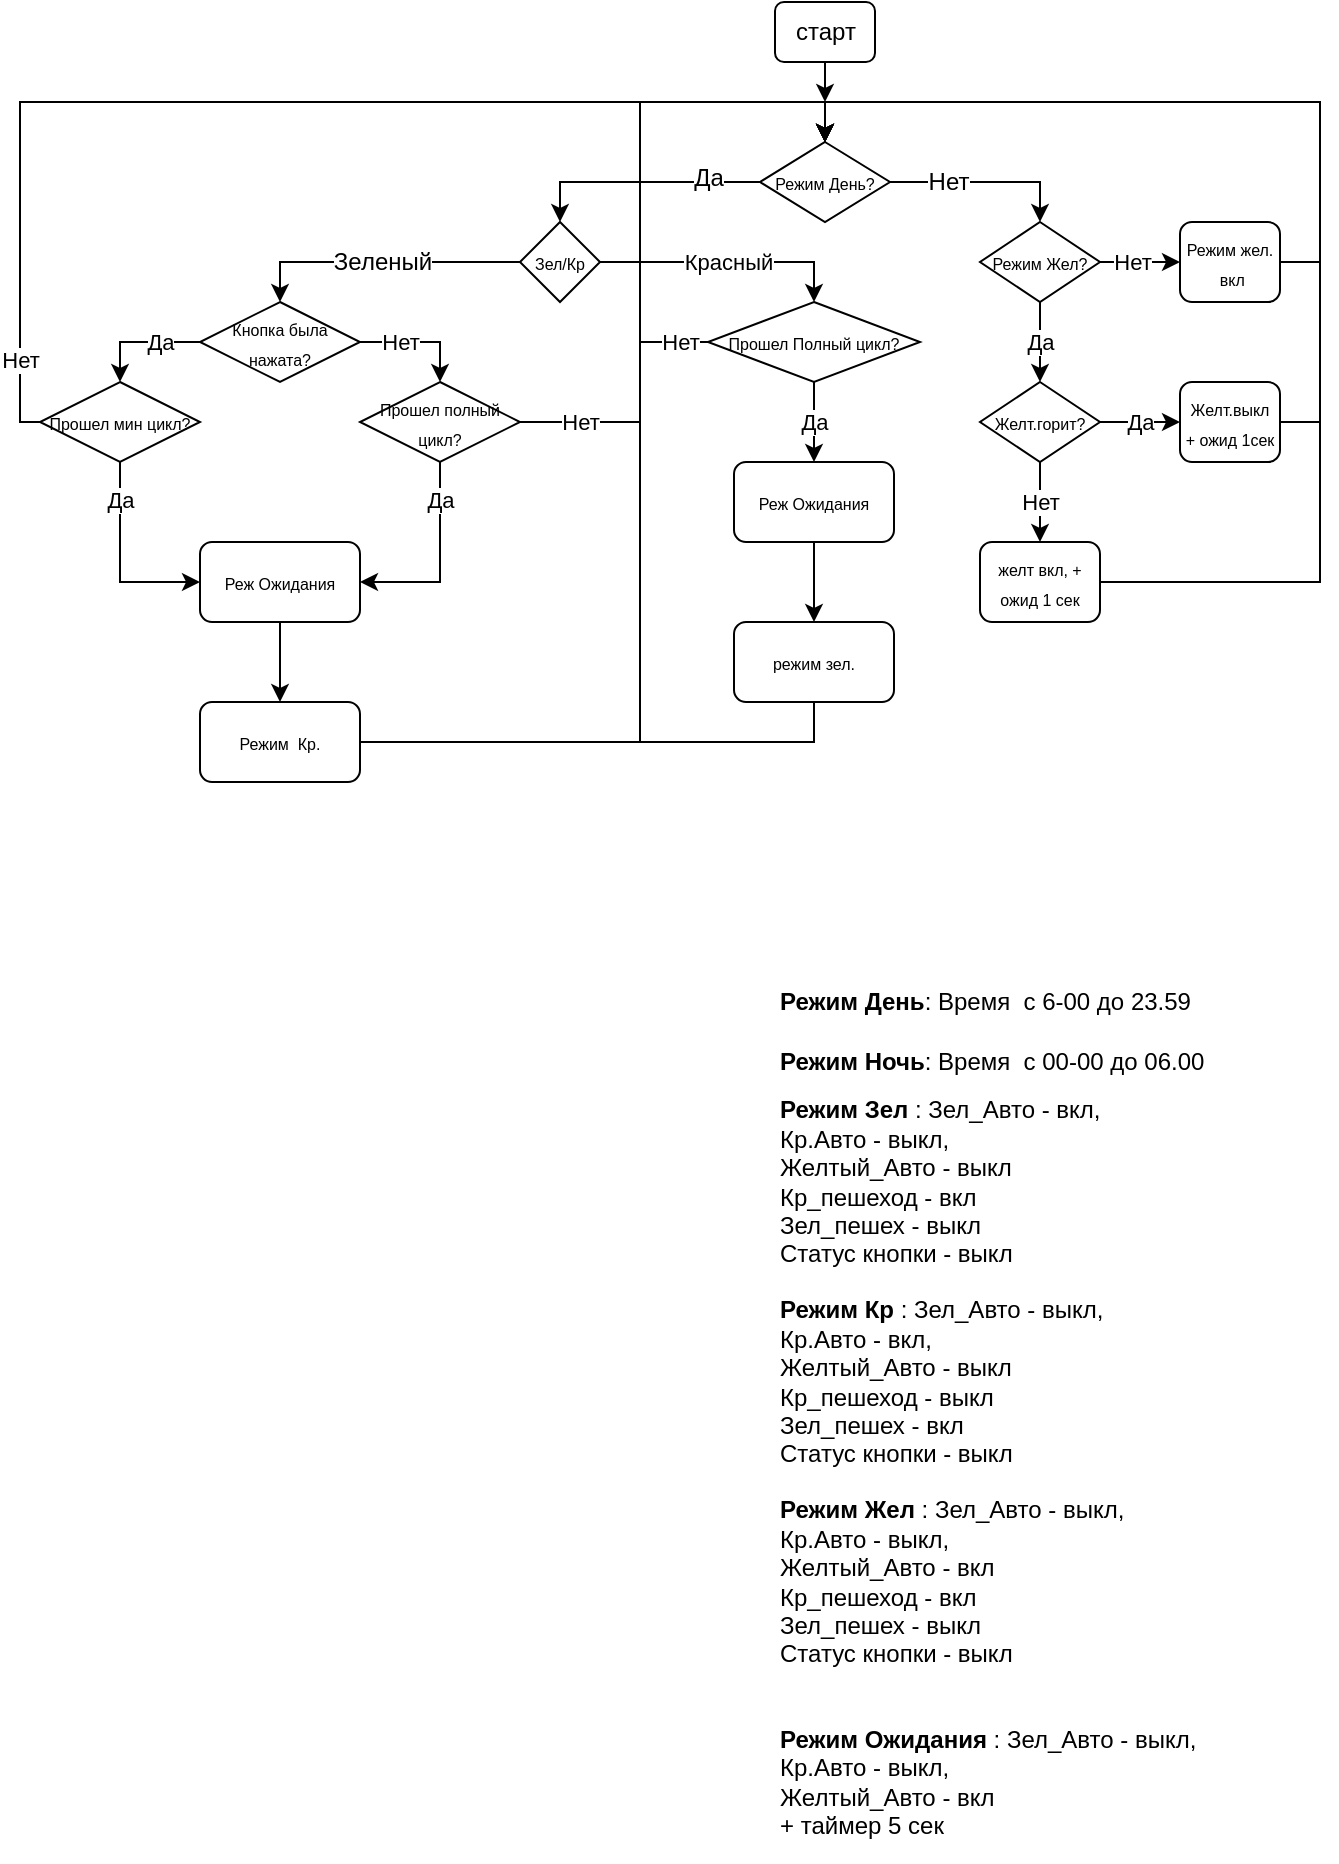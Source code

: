 <mxfile version="12.8.1" type="github">
  <diagram id="C5RBs43oDa-KdzZeNtuy" name="Page-1">
    <mxGraphModel dx="1422" dy="791" grid="1" gridSize="10" guides="1" tooltips="1" connect="1" arrows="1" fold="1" page="1" pageScale="1" pageWidth="827" pageHeight="1169" math="0" shadow="0">
      <root>
        <mxCell id="WIyWlLk6GJQsqaUBKTNV-0" />
        <mxCell id="WIyWlLk6GJQsqaUBKTNV-1" parent="WIyWlLk6GJQsqaUBKTNV-0" />
        <mxCell id="rEajUYFTMneR_Y6B__0Q-16" style="edgeStyle=orthogonalEdgeStyle;rounded=0;orthogonalLoop=1;jettySize=auto;html=1;exitX=0.5;exitY=1;exitDx=0;exitDy=0;" parent="WIyWlLk6GJQsqaUBKTNV-1" source="P0694vPBtb4spo2mvvnL-0" edge="1">
          <mxGeometry relative="1" as="geometry">
            <mxPoint x="472.5" y="60" as="targetPoint" />
          </mxGeometry>
        </mxCell>
        <mxCell id="P0694vPBtb4spo2mvvnL-0" value="старт" style="rounded=1;whiteSpace=wrap;html=1;" parent="WIyWlLk6GJQsqaUBKTNV-1" vertex="1">
          <mxGeometry x="447.5" y="10" width="50" height="30" as="geometry" />
        </mxCell>
        <mxCell id="P0694vPBtb4spo2mvvnL-17" style="edgeStyle=orthogonalEdgeStyle;rounded=0;orthogonalLoop=1;jettySize=auto;html=1;exitX=0;exitY=0.5;exitDx=0;exitDy=0;entryX=0.5;entryY=0;entryDx=0;entryDy=0;" parent="WIyWlLk6GJQsqaUBKTNV-1" source="P0694vPBtb4spo2mvvnL-2" target="P0694vPBtb4spo2mvvnL-3" edge="1">
          <mxGeometry relative="1" as="geometry" />
        </mxCell>
        <mxCell id="rEajUYFTMneR_Y6B__0Q-6" style="edgeStyle=orthogonalEdgeStyle;rounded=0;orthogonalLoop=1;jettySize=auto;html=1;exitX=1;exitY=0.5;exitDx=0;exitDy=0;entryX=0.5;entryY=0;entryDx=0;entryDy=0;" parent="WIyWlLk6GJQsqaUBKTNV-1" source="P0694vPBtb4spo2mvvnL-2" target="rEajUYFTMneR_Y6B__0Q-0" edge="1">
          <mxGeometry relative="1" as="geometry" />
        </mxCell>
        <mxCell id="rEajUYFTMneR_Y6B__0Q-34" value="Нет&lt;br&gt;" style="text;html=1;align=center;verticalAlign=middle;resizable=0;points=[];labelBackgroundColor=#ffffff;" parent="rEajUYFTMneR_Y6B__0Q-6" vertex="1" connectable="0">
          <mxGeometry x="-0.386" y="-1" relative="1" as="geometry">
            <mxPoint y="-1" as="offset" />
          </mxGeometry>
        </mxCell>
        <mxCell id="P0694vPBtb4spo2mvvnL-2" value="&lt;font style=&quot;font-size: 8px&quot;&gt;Режим День?&lt;/font&gt;" style="rhombus;whiteSpace=wrap;html=1;" parent="WIyWlLk6GJQsqaUBKTNV-1" vertex="1">
          <mxGeometry x="440" y="80" width="65" height="40" as="geometry" />
        </mxCell>
        <mxCell id="P0694vPBtb4spo2mvvnL-10" style="edgeStyle=orthogonalEdgeStyle;rounded=0;orthogonalLoop=1;jettySize=auto;html=1;exitX=0;exitY=0.5;exitDx=0;exitDy=0;entryX=0.5;entryY=0;entryDx=0;entryDy=0;" parent="WIyWlLk6GJQsqaUBKTNV-1" source="P0694vPBtb4spo2mvvnL-3" target="P0694vPBtb4spo2mvvnL-5" edge="1">
          <mxGeometry relative="1" as="geometry">
            <mxPoint x="200" y="139.765" as="targetPoint" />
          </mxGeometry>
        </mxCell>
        <mxCell id="rEajUYFTMneR_Y6B__0Q-35" value="Зеленый" style="text;html=1;align=center;verticalAlign=middle;resizable=0;points=[];labelBackgroundColor=#ffffff;" parent="P0694vPBtb4spo2mvvnL-10" vertex="1" connectable="0">
          <mxGeometry x="-0.012" relative="1" as="geometry">
            <mxPoint as="offset" />
          </mxGeometry>
        </mxCell>
        <mxCell id="P0694vPBtb4spo2mvvnL-20" value="Красный&lt;br&gt;" style="edgeStyle=orthogonalEdgeStyle;rounded=0;orthogonalLoop=1;jettySize=auto;html=1;exitX=1;exitY=0.5;exitDx=0;exitDy=0;entryX=0.5;entryY=0;entryDx=0;entryDy=0;" parent="WIyWlLk6GJQsqaUBKTNV-1" source="P0694vPBtb4spo2mvvnL-3" target="P0694vPBtb4spo2mvvnL-19" edge="1">
          <mxGeometry relative="1" as="geometry" />
        </mxCell>
        <mxCell id="P0694vPBtb4spo2mvvnL-3" value="&lt;font style=&quot;font-size: 8px&quot;&gt;Зел/Кр&lt;/font&gt;" style="rhombus;whiteSpace=wrap;html=1;" parent="WIyWlLk6GJQsqaUBKTNV-1" vertex="1">
          <mxGeometry x="320" y="120" width="40" height="40" as="geometry" />
        </mxCell>
        <mxCell id="P0694vPBtb4spo2mvvnL-11" value="Да&lt;br&gt;" style="edgeStyle=orthogonalEdgeStyle;rounded=0;orthogonalLoop=1;jettySize=auto;html=1;exitX=0;exitY=0.5;exitDx=0;exitDy=0;entryX=0.5;entryY=0;entryDx=0;entryDy=0;" parent="WIyWlLk6GJQsqaUBKTNV-1" source="P0694vPBtb4spo2mvvnL-5" target="P0694vPBtb4spo2mvvnL-6" edge="1">
          <mxGeometry x="-0.333" relative="1" as="geometry">
            <mxPoint x="120" y="179.765" as="targetPoint" />
            <mxPoint as="offset" />
          </mxGeometry>
        </mxCell>
        <mxCell id="P0694vPBtb4spo2mvvnL-12" value="Нет" style="edgeStyle=orthogonalEdgeStyle;rounded=0;orthogonalLoop=1;jettySize=auto;html=1;exitX=1;exitY=0.5;exitDx=0;exitDy=0;entryX=0.5;entryY=0;entryDx=0;entryDy=0;" parent="WIyWlLk6GJQsqaUBKTNV-1" source="P0694vPBtb4spo2mvvnL-5" target="P0694vPBtb4spo2mvvnL-8" edge="1">
          <mxGeometry x="-0.333" relative="1" as="geometry">
            <mxPoint x="280.0" y="179.765" as="targetPoint" />
            <Array as="points">
              <mxPoint x="280" y="180" />
            </Array>
            <mxPoint as="offset" />
          </mxGeometry>
        </mxCell>
        <mxCell id="P0694vPBtb4spo2mvvnL-5" value="&lt;font style=&quot;font-size: 8px&quot;&gt;Кнопка была нажата?&lt;/font&gt;" style="rhombus;whiteSpace=wrap;html=1;" parent="WIyWlLk6GJQsqaUBKTNV-1" vertex="1">
          <mxGeometry x="160" y="160" width="80" height="40" as="geometry" />
        </mxCell>
        <mxCell id="P0694vPBtb4spo2mvvnL-15" value="Нет" style="edgeStyle=orthogonalEdgeStyle;rounded=0;orthogonalLoop=1;jettySize=auto;html=1;exitX=0;exitY=0.5;exitDx=0;exitDy=0;entryX=0.5;entryY=0;entryDx=0;entryDy=0;" parent="WIyWlLk6GJQsqaUBKTNV-1" source="P0694vPBtb4spo2mvvnL-6" target="P0694vPBtb4spo2mvvnL-2" edge="1">
          <mxGeometry x="-0.86" relative="1" as="geometry">
            <mxPoint x="60" y="57.647" as="targetPoint" />
            <Array as="points">
              <mxPoint x="70" y="220" />
              <mxPoint x="70" y="60" />
              <mxPoint x="473" y="60" />
            </Array>
            <mxPoint as="offset" />
          </mxGeometry>
        </mxCell>
        <mxCell id="P0694vPBtb4spo2mvvnL-6" value="&lt;font style=&quot;font-size: 8px&quot;&gt;Прошел мин цикл?&lt;/font&gt;" style="rhombus;whiteSpace=wrap;html=1;" parent="WIyWlLk6GJQsqaUBKTNV-1" vertex="1">
          <mxGeometry x="80" y="200" width="80" height="40" as="geometry" />
        </mxCell>
        <mxCell id="rEajUYFTMneR_Y6B__0Q-29" style="edgeStyle=orthogonalEdgeStyle;rounded=0;orthogonalLoop=1;jettySize=auto;html=1;exitX=1;exitY=0.5;exitDx=0;exitDy=0;entryX=0.5;entryY=0;entryDx=0;entryDy=0;" parent="WIyWlLk6GJQsqaUBKTNV-1" source="P0694vPBtb4spo2mvvnL-7" target="P0694vPBtb4spo2mvvnL-2" edge="1">
          <mxGeometry relative="1" as="geometry">
            <Array as="points">
              <mxPoint x="380" y="380" />
              <mxPoint x="380" y="60" />
              <mxPoint x="473" y="60" />
            </Array>
          </mxGeometry>
        </mxCell>
        <mxCell id="P0694vPBtb4spo2mvvnL-7" value="&lt;font style=&quot;font-size: 8px&quot;&gt;Режим&amp;nbsp; Кр.&lt;/font&gt;" style="rounded=1;whiteSpace=wrap;html=1;" parent="WIyWlLk6GJQsqaUBKTNV-1" vertex="1">
          <mxGeometry x="160" y="360" width="80" height="40" as="geometry" />
        </mxCell>
        <mxCell id="P0694vPBtb4spo2mvvnL-14" value="Да" style="edgeStyle=orthogonalEdgeStyle;rounded=0;orthogonalLoop=1;jettySize=auto;html=1;exitX=0.5;exitY=1;exitDx=0;exitDy=0;entryX=1;entryY=0.5;entryDx=0;entryDy=0;" parent="WIyWlLk6GJQsqaUBKTNV-1" source="P0694vPBtb4spo2mvvnL-8" target="rEajUYFTMneR_Y6B__0Q-25" edge="1">
          <mxGeometry x="-0.619" relative="1" as="geometry">
            <mxPoint x="280.118" y="310.0" as="targetPoint" />
            <mxPoint as="offset" />
          </mxGeometry>
        </mxCell>
        <mxCell id="P0694vPBtb4spo2mvvnL-16" value="Нет" style="edgeStyle=orthogonalEdgeStyle;rounded=0;orthogonalLoop=1;jettySize=auto;html=1;exitX=1;exitY=0.5;exitDx=0;exitDy=0;entryX=0.5;entryY=0;entryDx=0;entryDy=0;" parent="WIyWlLk6GJQsqaUBKTNV-1" source="P0694vPBtb4spo2mvvnL-8" target="P0694vPBtb4spo2mvvnL-2" edge="1">
          <mxGeometry x="-0.82" relative="1" as="geometry">
            <mxPoint as="offset" />
          </mxGeometry>
        </mxCell>
        <mxCell id="P0694vPBtb4spo2mvvnL-8" value="&lt;font style=&quot;font-size: 8px&quot;&gt;Прошел полный цикл?&lt;/font&gt;" style="rhombus;whiteSpace=wrap;html=1;" parent="WIyWlLk6GJQsqaUBKTNV-1" vertex="1">
          <mxGeometry x="240" y="200" width="80" height="40" as="geometry" />
        </mxCell>
        <mxCell id="P0694vPBtb4spo2mvvnL-22" value="Да" style="edgeStyle=orthogonalEdgeStyle;rounded=0;orthogonalLoop=1;jettySize=auto;html=1;exitX=0.5;exitY=1;exitDx=0;exitDy=0;entryX=0.5;entryY=0;entryDx=0;entryDy=0;" parent="WIyWlLk6GJQsqaUBKTNV-1" source="P0694vPBtb4spo2mvvnL-19" target="rEajUYFTMneR_Y6B__0Q-30" edge="1">
          <mxGeometry relative="1" as="geometry" />
        </mxCell>
        <mxCell id="P0694vPBtb4spo2mvvnL-25" value="Нет" style="edgeStyle=orthogonalEdgeStyle;rounded=0;orthogonalLoop=1;jettySize=auto;html=1;exitX=0;exitY=0.5;exitDx=0;exitDy=0;entryX=0.5;entryY=0;entryDx=0;entryDy=0;" parent="WIyWlLk6GJQsqaUBKTNV-1" source="P0694vPBtb4spo2mvvnL-19" target="P0694vPBtb4spo2mvvnL-2" edge="1">
          <mxGeometry x="-0.895" relative="1" as="geometry">
            <Array as="points">
              <mxPoint x="380" y="180" />
              <mxPoint x="380" y="60" />
              <mxPoint x="472" y="60" />
            </Array>
            <mxPoint as="offset" />
          </mxGeometry>
        </mxCell>
        <mxCell id="P0694vPBtb4spo2mvvnL-19" value="&lt;font style=&quot;font-size: 8px&quot;&gt;Прошел Полный цикл?&lt;/font&gt;" style="rhombus;whiteSpace=wrap;html=1;" parent="WIyWlLk6GJQsqaUBKTNV-1" vertex="1">
          <mxGeometry x="414" y="160" width="106" height="40" as="geometry" />
        </mxCell>
        <mxCell id="rEajUYFTMneR_Y6B__0Q-17" style="edgeStyle=orthogonalEdgeStyle;rounded=0;orthogonalLoop=1;jettySize=auto;html=1;exitX=0.5;exitY=1;exitDx=0;exitDy=0;entryX=0.5;entryY=0;entryDx=0;entryDy=0;" parent="WIyWlLk6GJQsqaUBKTNV-1" source="P0694vPBtb4spo2mvvnL-21" target="P0694vPBtb4spo2mvvnL-2" edge="1">
          <mxGeometry relative="1" as="geometry">
            <Array as="points">
              <mxPoint x="467" y="380" />
              <mxPoint x="380" y="380" />
              <mxPoint x="380" y="60" />
              <mxPoint x="473" y="60" />
            </Array>
          </mxGeometry>
        </mxCell>
        <mxCell id="rEajUYFTMneR_Y6B__0Q-33" value="Да" style="text;html=1;align=center;verticalAlign=middle;resizable=0;points=[];labelBackgroundColor=#ffffff;" parent="rEajUYFTMneR_Y6B__0Q-17" vertex="1" connectable="0">
          <mxGeometry x="0.419" y="3" relative="1" as="geometry">
            <mxPoint x="37" y="-6" as="offset" />
          </mxGeometry>
        </mxCell>
        <mxCell id="P0694vPBtb4spo2mvvnL-21" value="&lt;font style=&quot;font-size: 8px&quot;&gt;режим зел.&lt;/font&gt;" style="rounded=1;whiteSpace=wrap;html=1;" parent="WIyWlLk6GJQsqaUBKTNV-1" vertex="1">
          <mxGeometry x="427" y="320" width="80" height="40" as="geometry" />
        </mxCell>
        <mxCell id="rEajUYFTMneR_Y6B__0Q-4" value="Нет" style="edgeStyle=orthogonalEdgeStyle;rounded=0;orthogonalLoop=1;jettySize=auto;html=1;exitX=1;exitY=0.5;exitDx=0;exitDy=0;entryX=0;entryY=0.5;entryDx=0;entryDy=0;" parent="WIyWlLk6GJQsqaUBKTNV-1" source="rEajUYFTMneR_Y6B__0Q-0" target="rEajUYFTMneR_Y6B__0Q-3" edge="1">
          <mxGeometry x="-0.2" relative="1" as="geometry">
            <mxPoint as="offset" />
          </mxGeometry>
        </mxCell>
        <mxCell id="rEajUYFTMneR_Y6B__0Q-15" value="Да" style="edgeStyle=orthogonalEdgeStyle;rounded=0;orthogonalLoop=1;jettySize=auto;html=1;exitX=0.5;exitY=1;exitDx=0;exitDy=0;entryX=0.5;entryY=0;entryDx=0;entryDy=0;" parent="WIyWlLk6GJQsqaUBKTNV-1" source="rEajUYFTMneR_Y6B__0Q-0" target="rEajUYFTMneR_Y6B__0Q-8" edge="1">
          <mxGeometry relative="1" as="geometry" />
        </mxCell>
        <mxCell id="rEajUYFTMneR_Y6B__0Q-0" value="&lt;font style=&quot;font-size: 8px&quot;&gt;Режим Жел?&lt;/font&gt;" style="rhombus;whiteSpace=wrap;html=1;" parent="WIyWlLk6GJQsqaUBKTNV-1" vertex="1">
          <mxGeometry x="550" y="120" width="60" height="40" as="geometry" />
        </mxCell>
        <mxCell id="rEajUYFTMneR_Y6B__0Q-5" style="edgeStyle=orthogonalEdgeStyle;rounded=0;orthogonalLoop=1;jettySize=auto;html=1;exitX=1;exitY=0.5;exitDx=0;exitDy=0;entryX=0.5;entryY=0;entryDx=0;entryDy=0;" parent="WIyWlLk6GJQsqaUBKTNV-1" source="rEajUYFTMneR_Y6B__0Q-3" target="P0694vPBtb4spo2mvvnL-2" edge="1">
          <mxGeometry relative="1" as="geometry" />
        </mxCell>
        <mxCell id="rEajUYFTMneR_Y6B__0Q-3" value="&lt;font style=&quot;font-size: 8px&quot;&gt;Режим жел.&lt;br&gt;&amp;nbsp;вкл&lt;/font&gt;" style="rounded=1;whiteSpace=wrap;html=1;" parent="WIyWlLk6GJQsqaUBKTNV-1" vertex="1">
          <mxGeometry x="650" y="120" width="50" height="40" as="geometry" />
        </mxCell>
        <mxCell id="rEajUYFTMneR_Y6B__0Q-10" value="Нет" style="edgeStyle=orthogonalEdgeStyle;rounded=0;orthogonalLoop=1;jettySize=auto;html=1;exitX=0.5;exitY=1;exitDx=0;exitDy=0;entryX=0.5;entryY=0;entryDx=0;entryDy=0;" parent="WIyWlLk6GJQsqaUBKTNV-1" source="rEajUYFTMneR_Y6B__0Q-8" target="rEajUYFTMneR_Y6B__0Q-9" edge="1">
          <mxGeometry relative="1" as="geometry" />
        </mxCell>
        <mxCell id="rEajUYFTMneR_Y6B__0Q-13" value="Да" style="edgeStyle=orthogonalEdgeStyle;rounded=0;orthogonalLoop=1;jettySize=auto;html=1;exitX=1;exitY=0.5;exitDx=0;exitDy=0;entryX=0;entryY=0.5;entryDx=0;entryDy=0;" parent="WIyWlLk6GJQsqaUBKTNV-1" source="rEajUYFTMneR_Y6B__0Q-8" target="rEajUYFTMneR_Y6B__0Q-12" edge="1">
          <mxGeometry relative="1" as="geometry">
            <mxPoint as="offset" />
          </mxGeometry>
        </mxCell>
        <mxCell id="rEajUYFTMneR_Y6B__0Q-8" value="&lt;font style=&quot;font-size: 8px&quot;&gt;Желт.горит?&lt;/font&gt;" style="rhombus;whiteSpace=wrap;html=1;" parent="WIyWlLk6GJQsqaUBKTNV-1" vertex="1">
          <mxGeometry x="550" y="200" width="60" height="40" as="geometry" />
        </mxCell>
        <mxCell id="rEajUYFTMneR_Y6B__0Q-11" style="edgeStyle=orthogonalEdgeStyle;rounded=0;orthogonalLoop=1;jettySize=auto;html=1;exitX=1;exitY=0.5;exitDx=0;exitDy=0;entryX=0.5;entryY=0;entryDx=0;entryDy=0;" parent="WIyWlLk6GJQsqaUBKTNV-1" source="rEajUYFTMneR_Y6B__0Q-9" target="P0694vPBtb4spo2mvvnL-2" edge="1">
          <mxGeometry relative="1" as="geometry">
            <Array as="points">
              <mxPoint x="720" y="300" />
              <mxPoint x="720" y="60" />
              <mxPoint x="473" y="60" />
            </Array>
          </mxGeometry>
        </mxCell>
        <mxCell id="rEajUYFTMneR_Y6B__0Q-9" value="&lt;font style=&quot;font-size: 8px&quot;&gt;желт вкл, +&lt;br&gt;ожид 1 сек&lt;/font&gt;" style="rounded=1;whiteSpace=wrap;html=1;" parent="WIyWlLk6GJQsqaUBKTNV-1" vertex="1">
          <mxGeometry x="550" y="280" width="60" height="40" as="geometry" />
        </mxCell>
        <mxCell id="rEajUYFTMneR_Y6B__0Q-14" style="edgeStyle=orthogonalEdgeStyle;rounded=0;orthogonalLoop=1;jettySize=auto;html=1;exitX=1;exitY=0.5;exitDx=0;exitDy=0;entryX=0.5;entryY=0;entryDx=0;entryDy=0;" parent="WIyWlLk6GJQsqaUBKTNV-1" source="rEajUYFTMneR_Y6B__0Q-12" target="P0694vPBtb4spo2mvvnL-2" edge="1">
          <mxGeometry relative="1" as="geometry">
            <Array as="points">
              <mxPoint x="720" y="220" />
              <mxPoint x="720" y="60" />
              <mxPoint x="473" y="60" />
            </Array>
          </mxGeometry>
        </mxCell>
        <mxCell id="rEajUYFTMneR_Y6B__0Q-12" value="&lt;font style=&quot;font-size: 8px&quot;&gt;Желт.выкл&lt;br&gt;+ ожид 1сек&lt;/font&gt;" style="rounded=1;whiteSpace=wrap;html=1;" parent="WIyWlLk6GJQsqaUBKTNV-1" vertex="1">
          <mxGeometry x="650" y="200" width="50" height="40" as="geometry" />
        </mxCell>
        <mxCell id="rEajUYFTMneR_Y6B__0Q-18" value="&lt;b&gt;Режим День&lt;/b&gt;: Время&amp;nbsp; с 6-00 до 23.59" style="text;html=1;strokeColor=none;fillColor=none;align=left;verticalAlign=middle;whiteSpace=wrap;rounded=0;" parent="WIyWlLk6GJQsqaUBKTNV-1" vertex="1">
          <mxGeometry x="447.5" y="500" width="240" height="20" as="geometry" />
        </mxCell>
        <mxCell id="rEajUYFTMneR_Y6B__0Q-19" value="&lt;b&gt;Режим Ночь&lt;/b&gt;: Время&amp;nbsp; с 00-00 до 06.00" style="text;html=1;strokeColor=none;fillColor=none;align=left;verticalAlign=middle;whiteSpace=wrap;rounded=0;" parent="WIyWlLk6GJQsqaUBKTNV-1" vertex="1">
          <mxGeometry x="447.5" y="530" width="240" height="20" as="geometry" />
        </mxCell>
        <mxCell id="rEajUYFTMneR_Y6B__0Q-22" value="&lt;b&gt;Режим Зел&lt;/b&gt; : Зел_Авто - вкл, &lt;br&gt;Кр.Авто - выкл, &lt;br&gt;Желтый_Авто - выкл&lt;br&gt;Кр_пешеход - вкл&lt;br&gt;Зел_пешех - выкл&lt;br&gt;Статус кнопки - выкл" style="text;html=1;strokeColor=none;fillColor=none;align=left;verticalAlign=middle;whiteSpace=wrap;rounded=0;" parent="WIyWlLk6GJQsqaUBKTNV-1" vertex="1">
          <mxGeometry x="447.5" y="560" width="240" height="80" as="geometry" />
        </mxCell>
        <mxCell id="rEajUYFTMneR_Y6B__0Q-23" value="&lt;b&gt;Режим Кр&lt;/b&gt; : Зел_Авто - выкл, &lt;br&gt;Кр.Авто - вкл, &lt;br&gt;Желтый_Авто - выкл&lt;br&gt;Кр_пешеход - выкл&lt;br&gt;Зел_пешех - вкл&lt;br&gt;Статус кнопки - выкл" style="text;html=1;strokeColor=none;fillColor=none;align=left;verticalAlign=middle;whiteSpace=wrap;rounded=0;" parent="WIyWlLk6GJQsqaUBKTNV-1" vertex="1">
          <mxGeometry x="447.5" y="660" width="240" height="80" as="geometry" />
        </mxCell>
        <mxCell id="rEajUYFTMneR_Y6B__0Q-24" value="&lt;b&gt;Режим Жел&lt;/b&gt; : Зел_Авто - выкл, &lt;br&gt;Кр.Авто - выкл, &lt;br&gt;Желтый_Авто - вкл&lt;br&gt;Кр_пешеход - вкл&lt;br&gt;Зел_пешех - выкл&lt;br&gt;Статус кнопки - выкл" style="text;html=1;strokeColor=none;fillColor=none;align=left;verticalAlign=middle;whiteSpace=wrap;rounded=0;" parent="WIyWlLk6GJQsqaUBKTNV-1" vertex="1">
          <mxGeometry x="447.5" y="760" width="240" height="80" as="geometry" />
        </mxCell>
        <mxCell id="rEajUYFTMneR_Y6B__0Q-28" style="edgeStyle=orthogonalEdgeStyle;rounded=0;orthogonalLoop=1;jettySize=auto;html=1;exitX=0.5;exitY=1;exitDx=0;exitDy=0;entryX=0.5;entryY=0;entryDx=0;entryDy=0;" parent="WIyWlLk6GJQsqaUBKTNV-1" source="rEajUYFTMneR_Y6B__0Q-25" target="P0694vPBtb4spo2mvvnL-7" edge="1">
          <mxGeometry relative="1" as="geometry" />
        </mxCell>
        <mxCell id="rEajUYFTMneR_Y6B__0Q-25" value="&lt;font style=&quot;font-size: 8px&quot;&gt;Реж Ожидания&lt;/font&gt;" style="rounded=1;whiteSpace=wrap;html=1;align=center;" parent="WIyWlLk6GJQsqaUBKTNV-1" vertex="1">
          <mxGeometry x="160" y="280" width="80" height="40" as="geometry" />
        </mxCell>
        <mxCell id="rEajUYFTMneR_Y6B__0Q-26" value="Да&lt;br&gt;" style="edgeStyle=orthogonalEdgeStyle;rounded=0;orthogonalLoop=1;jettySize=auto;html=1;exitX=0.5;exitY=1;exitDx=0;exitDy=0;entryX=0;entryY=0.5;entryDx=0;entryDy=0;" parent="WIyWlLk6GJQsqaUBKTNV-1" source="P0694vPBtb4spo2mvvnL-6" target="rEajUYFTMneR_Y6B__0Q-25" edge="1">
          <mxGeometry x="-0.619" relative="1" as="geometry">
            <mxPoint x="180" y="300" as="targetPoint" />
            <mxPoint x="120" y="240" as="sourcePoint" />
            <mxPoint as="offset" />
          </mxGeometry>
        </mxCell>
        <mxCell id="rEajUYFTMneR_Y6B__0Q-31" style="edgeStyle=orthogonalEdgeStyle;rounded=0;orthogonalLoop=1;jettySize=auto;html=1;exitX=0.5;exitY=1;exitDx=0;exitDy=0;entryX=0.5;entryY=0;entryDx=0;entryDy=0;" parent="WIyWlLk6GJQsqaUBKTNV-1" source="rEajUYFTMneR_Y6B__0Q-30" target="P0694vPBtb4spo2mvvnL-21" edge="1">
          <mxGeometry relative="1" as="geometry" />
        </mxCell>
        <mxCell id="rEajUYFTMneR_Y6B__0Q-30" value="&lt;font style=&quot;font-size: 8px&quot;&gt;Реж Ожидания&lt;/font&gt;" style="rounded=1;whiteSpace=wrap;html=1;align=center;" parent="WIyWlLk6GJQsqaUBKTNV-1" vertex="1">
          <mxGeometry x="427" y="240" width="80" height="40" as="geometry" />
        </mxCell>
        <mxCell id="rEajUYFTMneR_Y6B__0Q-32" value="&lt;b&gt;Режим Ожидания&lt;/b&gt;&amp;nbsp;: Зел_Авто - выкл, &lt;br&gt;Кр.Авто - выкл, &lt;br&gt;Желтый_Авто - вкл&lt;br&gt;+ таймер 5 сек" style="text;html=1;strokeColor=none;fillColor=none;align=left;verticalAlign=middle;whiteSpace=wrap;rounded=0;" parent="WIyWlLk6GJQsqaUBKTNV-1" vertex="1">
          <mxGeometry x="447.5" y="860" width="240" height="80" as="geometry" />
        </mxCell>
      </root>
    </mxGraphModel>
  </diagram>
</mxfile>
